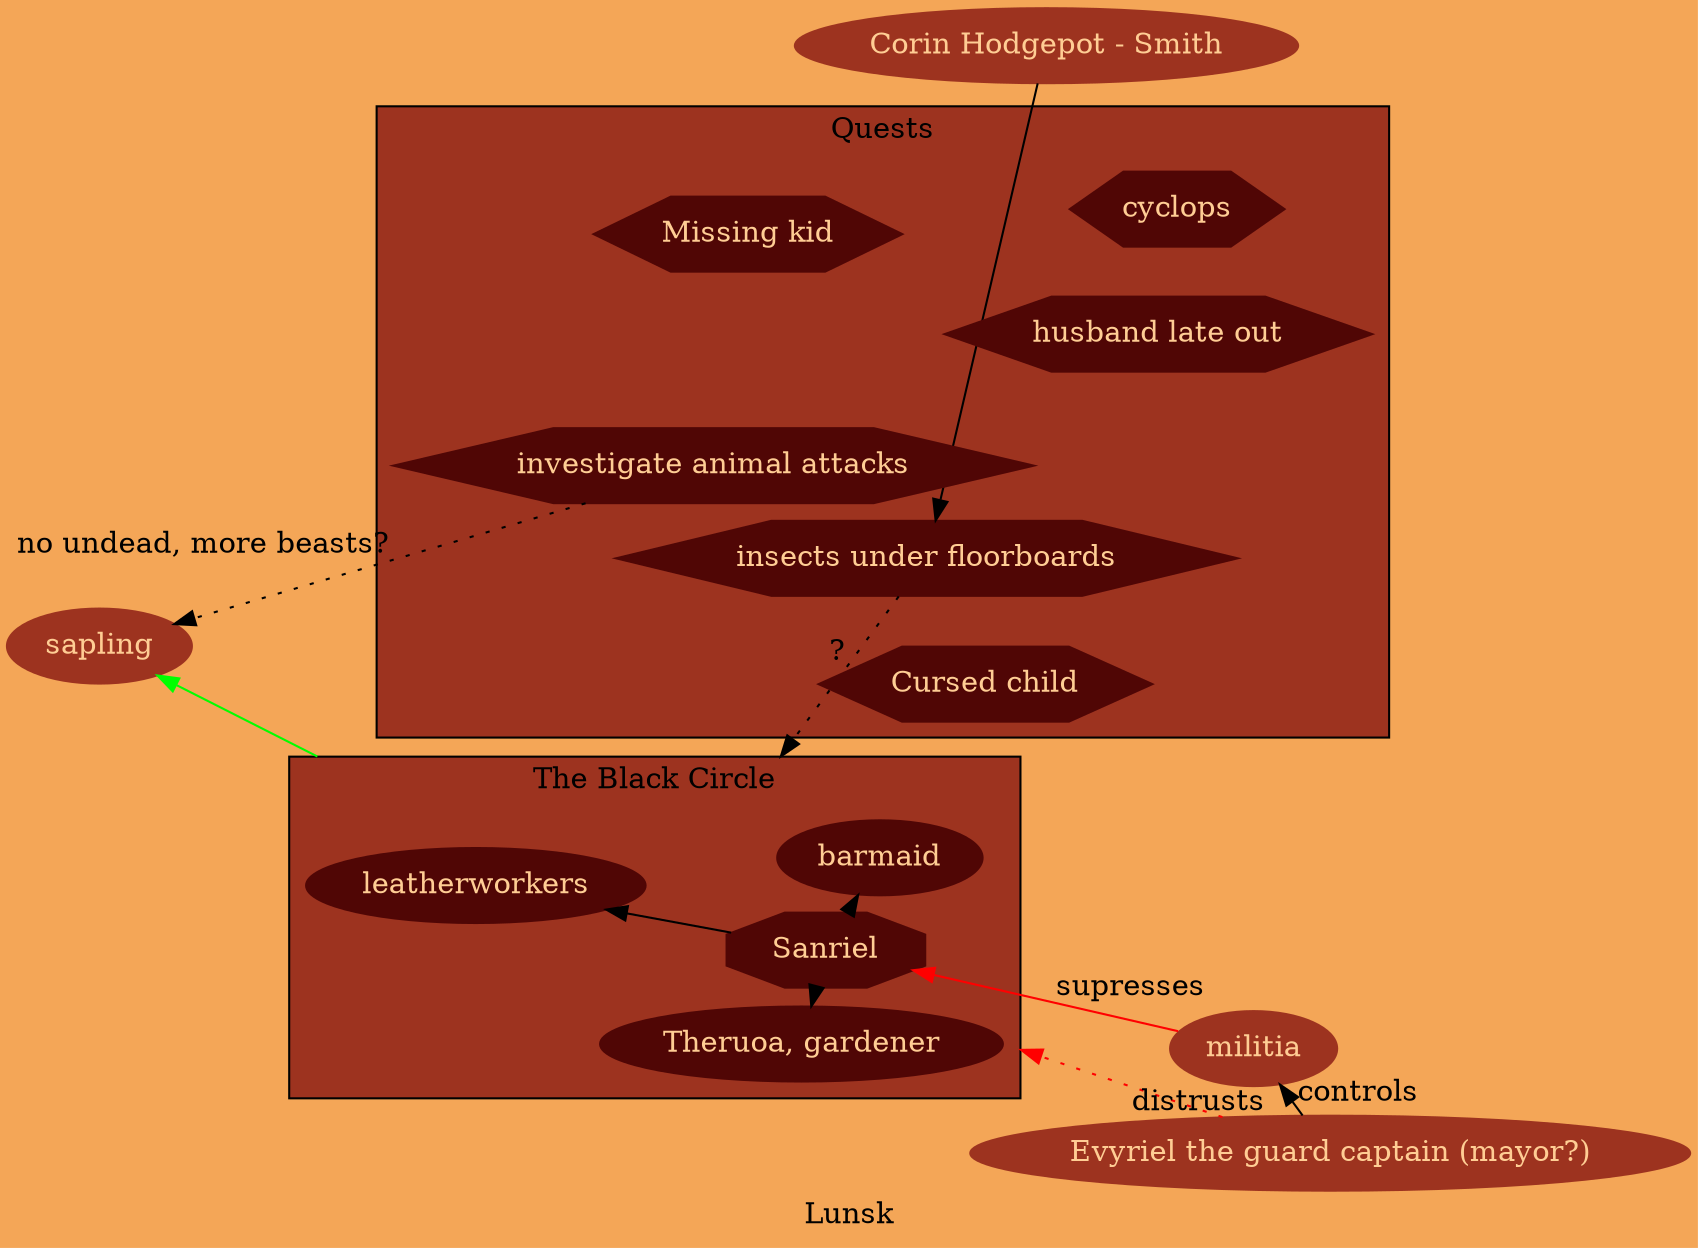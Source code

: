 digraph Lansk {
layout=fdp
label = "Lunsk"
bgcolor="#f4a657"
node [style = filled, color="#9d331f", fontcolor="#ffcd94"];


evyriel [label = "Evyriel the guard captain (mayor?)"]
blacksmith [label="Corin Hodgepot - Smith"]

	subgraph cluster0 {
	node [style = filled, color="#500605", fontcolor="#ffcd94"];
	bgcolor="#9d331f"
	label = "The Black Circle";
	
	barmaid
	gardener [label="Theruoa, gardener"];	
	sanriel [shape="polygon",sides=8; label = "Sanriel"] 
	leatherworkers 

	{rank="same" leatherworkers gardener barmaid}
	sanriel ->  {leatherworkers, gardener, barmaid}

	}

	subgraph cluster1 { 
	node [shape="polygon", sides=6,style = filled, color="#500605", fontcolor="#ffcd94"];
	bgcolor="#9d331f"
	label="Quests"

	"Missing kid"
	hubby [label="husband late out"]
	scratch [label="insects under floorboards"] 
	cyclops
	"Cursed child"
	animals [label="investigate animal attacks"]
	}


evyriel -> militia [label="controls"];
militia -> {sanriel} [label="supresses", color="red"];
evyriel -> cluster0 [color="red", label="distrusts", style="dotted"];
cluster0 -> sapling [color="green"]
blacksmith -> scratch
animals -> {sapling} [label="no undead, more beasts?", style="dotted"]
scratch -> cluster0 [label="?", style="dotted"]
}

